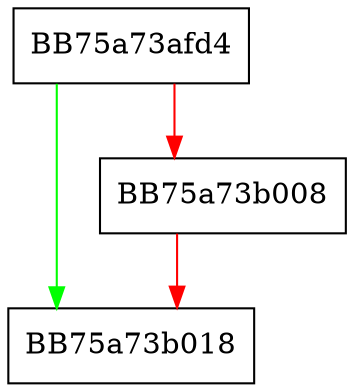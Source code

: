 digraph push_single_repeat {
  node [shape="box"];
  graph [splines=ortho];
  BB75a73afd4 -> BB75a73b018 [color="green"];
  BB75a73afd4 -> BB75a73b008 [color="red"];
  BB75a73b008 -> BB75a73b018 [color="red"];
}